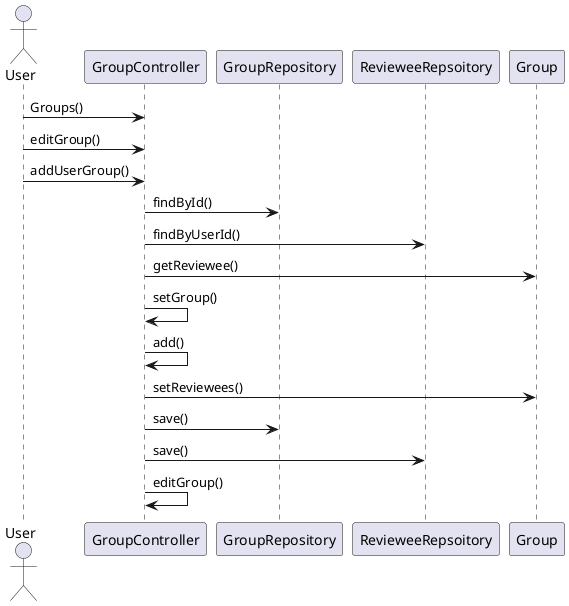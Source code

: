 @startuml EditGroupSequenceDiagram

actor User as User
participant GroupController as GroupController
participant GroupRepository as GroupRepository
participant RevieweeRepsoitory as RevieweeRepsoitory
participant Group as Group




User -> GroupController: Groups()
User -> GroupController: editGroup()
User -> GroupController: addUserGroup()
GroupController -> GroupRepository: findById()
GroupController -> RevieweeRepsoitory: findByUserId()
GroupController -> Group: getReviewee()
GroupController -> GroupController: setGroup()
GroupController -> GroupController: add()
GroupController -> Group: setReviewees()
GroupController -> GroupRepository: save()
GroupController -> RevieweeRepsoitory: save()
GroupController -> GroupController: editGroup()




@enduml